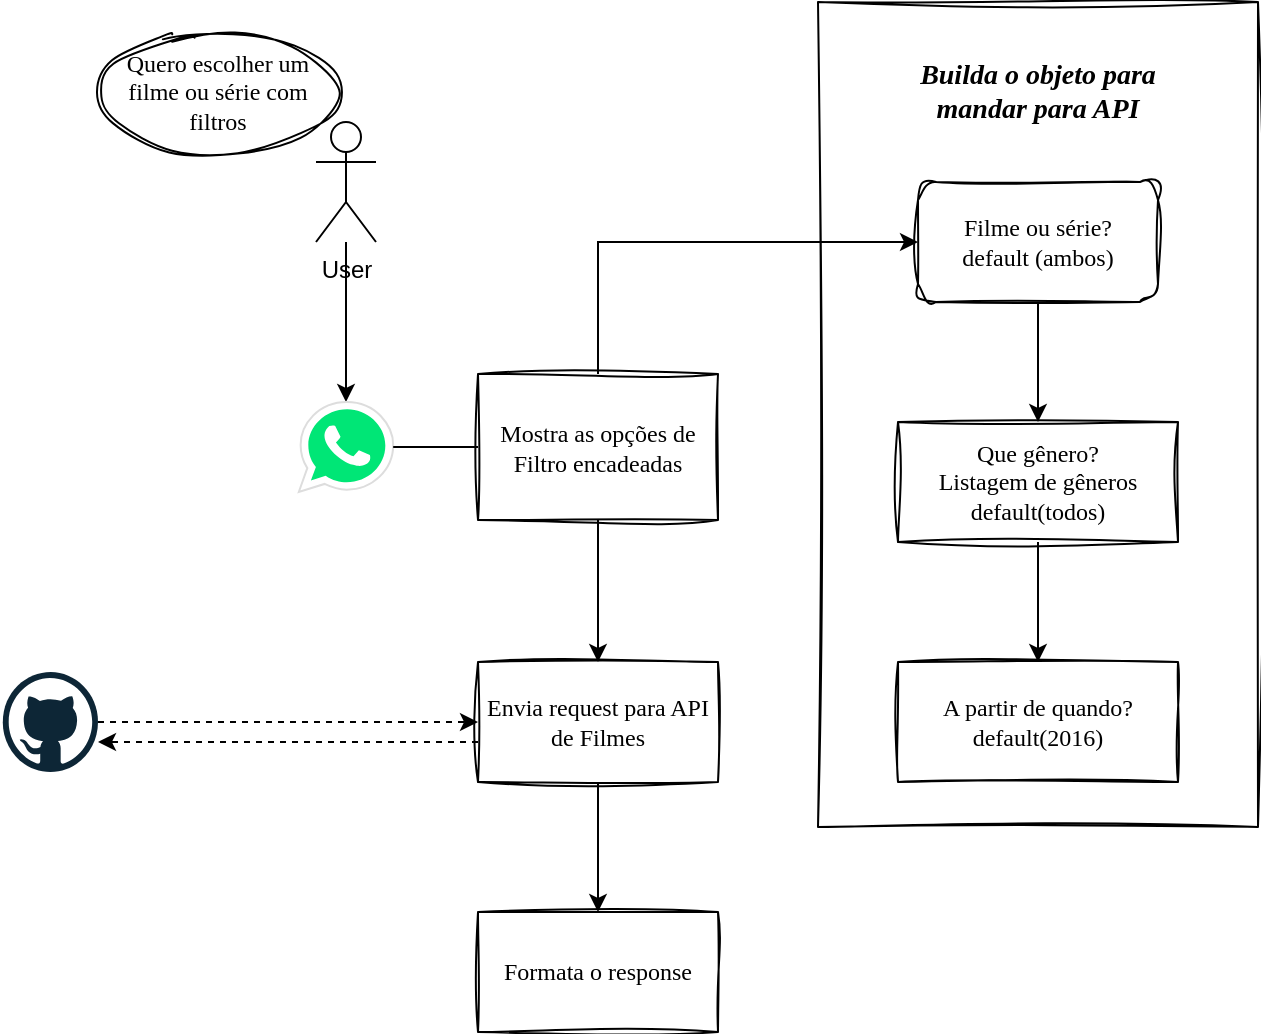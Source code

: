 <mxfile version="23.1.3" type="github">
  <diagram name="Page-1" id="z3uIDyGecTTQ6y1Qb607">
    <mxGraphModel dx="2049" dy="1131" grid="1" gridSize="10" guides="1" tooltips="1" connect="1" arrows="1" fold="1" page="1" pageScale="1" pageWidth="827" pageHeight="1169" math="0" shadow="0">
      <root>
        <mxCell id="0" />
        <mxCell id="1" parent="0" />
        <mxCell id="cnTBpwzU_P2CvcH9niUu-26" value="" style="rounded=0;whiteSpace=wrap;html=1;imageAspect=1;sketch=1;curveFitting=1;jiggle=2;" vertex="1" parent="1">
          <mxGeometry x="650" y="70" width="220" height="412.5" as="geometry" />
        </mxCell>
        <mxCell id="cnTBpwzU_P2CvcH9niUu-9" style="edgeStyle=orthogonalEdgeStyle;rounded=0;orthogonalLoop=1;jettySize=auto;html=1;" edge="1" parent="1" source="cnTBpwzU_P2CvcH9niUu-4" target="cnTBpwzU_P2CvcH9niUu-5">
          <mxGeometry relative="1" as="geometry" />
        </mxCell>
        <mxCell id="cnTBpwzU_P2CvcH9niUu-4" value="&lt;div&gt;User&lt;/div&gt;" style="shape=umlActor;verticalLabelPosition=bottom;verticalAlign=top;html=1;" vertex="1" parent="1">
          <mxGeometry x="399" y="130" width="30" height="60" as="geometry" />
        </mxCell>
        <mxCell id="cnTBpwzU_P2CvcH9niUu-5" value="" style="dashed=0;outlineConnect=0;html=1;align=center;labelPosition=center;verticalLabelPosition=bottom;verticalAlign=top;shape=mxgraph.weblogos.whatsapp;fillColor=#00E676;strokeColor=#dddddd" vertex="1" parent="1">
          <mxGeometry x="390.4" y="270" width="47.2" height="45" as="geometry" />
        </mxCell>
        <mxCell id="cnTBpwzU_P2CvcH9niUu-6" value="Quero escolher um filme ou série com filtros" style="ellipse;whiteSpace=wrap;html=1;fontFamily=Indie Flower;fontSource=https%3A%2F%2Ffonts.googleapis.com%2Fcss%3Ffamily%3DIndie%2BFlower;sketch=1;curveFitting=1;jiggle=2;" vertex="1" parent="1">
          <mxGeometry x="290" y="85" width="120" height="60" as="geometry" />
        </mxCell>
        <mxCell id="cnTBpwzU_P2CvcH9niUu-12" style="edgeStyle=orthogonalEdgeStyle;rounded=0;orthogonalLoop=1;jettySize=auto;html=1;entryX=0;entryY=0.5;entryDx=0;entryDy=0;" edge="1" parent="1" source="cnTBpwzU_P2CvcH9niUu-10" target="cnTBpwzU_P2CvcH9niUu-11">
          <mxGeometry relative="1" as="geometry">
            <Array as="points">
              <mxPoint x="540" y="190" />
            </Array>
          </mxGeometry>
        </mxCell>
        <mxCell id="cnTBpwzU_P2CvcH9niUu-29" style="edgeStyle=orthogonalEdgeStyle;rounded=0;orthogonalLoop=1;jettySize=auto;html=1;entryX=0.5;entryY=0;entryDx=0;entryDy=0;fontFamily=Indie Flower;fontSource=https%3A%2F%2Ffonts.googleapis.com%2Fcss%3Ffamily%3DIndie%2BFlower;fontSize=12;fontColor=default;" edge="1" parent="1" source="cnTBpwzU_P2CvcH9niUu-10" target="cnTBpwzU_P2CvcH9niUu-28">
          <mxGeometry relative="1" as="geometry" />
        </mxCell>
        <mxCell id="cnTBpwzU_P2CvcH9niUu-36" style="edgeStyle=orthogonalEdgeStyle;rounded=0;orthogonalLoop=1;jettySize=auto;html=1;exitX=0;exitY=0.5;exitDx=0;exitDy=0;fontFamily=Indie Flower;fontSource=https%3A%2F%2Ffonts.googleapis.com%2Fcss%3Ffamily%3DIndie%2BFlower;fontSize=12;fontColor=default;endArrow=none;endFill=0;" edge="1" parent="1" source="cnTBpwzU_P2CvcH9niUu-10" target="cnTBpwzU_P2CvcH9niUu-5">
          <mxGeometry relative="1" as="geometry" />
        </mxCell>
        <mxCell id="cnTBpwzU_P2CvcH9niUu-10" value="Mostra as opções de Filtro encadeadas" style="rounded=0;whiteSpace=wrap;html=1;sketch=1;curveFitting=1;jiggle=2;fillColor=none;fontFamily=Indie Flower;fontSource=https%3A%2F%2Ffonts.googleapis.com%2Fcss%3Ffamily%3DIndie%2BFlower;" vertex="1" parent="1">
          <mxGeometry x="480" y="256" width="120" height="73" as="geometry" />
        </mxCell>
        <mxCell id="cnTBpwzU_P2CvcH9niUu-14" style="edgeStyle=orthogonalEdgeStyle;rounded=0;orthogonalLoop=1;jettySize=auto;html=1;" edge="1" parent="1" source="cnTBpwzU_P2CvcH9niUu-11" target="cnTBpwzU_P2CvcH9niUu-13">
          <mxGeometry relative="1" as="geometry" />
        </mxCell>
        <mxCell id="cnTBpwzU_P2CvcH9niUu-11" value="&lt;div&gt;Filme ou série?&lt;/div&gt;&lt;div&gt;default (ambos)&lt;br&gt;&lt;/div&gt;" style="rounded=1;whiteSpace=wrap;html=1;glass=0;sketch=1;curveFitting=1;jiggle=2;fillColor=none;fontFamily=Indie Flower;fontSource=https%3A%2F%2Ffonts.googleapis.com%2Fcss%3Ffamily%3DIndie%2BFlower;" vertex="1" parent="1">
          <mxGeometry x="700" y="160" width="120" height="60" as="geometry" />
        </mxCell>
        <mxCell id="cnTBpwzU_P2CvcH9niUu-18" style="edgeStyle=orthogonalEdgeStyle;rounded=0;orthogonalLoop=1;jettySize=auto;html=1;" edge="1" parent="1" source="cnTBpwzU_P2CvcH9niUu-13" target="cnTBpwzU_P2CvcH9niUu-16">
          <mxGeometry relative="1" as="geometry" />
        </mxCell>
        <mxCell id="cnTBpwzU_P2CvcH9niUu-13" value="&lt;div&gt;Que gênero?&lt;/div&gt;&lt;div&gt;Listagem de gêneros&lt;/div&gt;&lt;div&gt;default(todos)&lt;br&gt;&lt;/div&gt;" style="rounded=0;whiteSpace=wrap;html=1;sketch=1;curveFitting=1;jiggle=2;fillColor=none;fontFamily=Indie Flower;fontSource=https%3A%2F%2Ffonts.googleapis.com%2Fcss%3Ffamily%3DIndie%2BFlower;" vertex="1" parent="1">
          <mxGeometry x="690" y="280" width="140" height="60" as="geometry" />
        </mxCell>
        <mxCell id="cnTBpwzU_P2CvcH9niUu-16" value="&lt;div&gt;A partir de quando?&lt;/div&gt;&lt;div&gt;default(2016)&lt;br&gt;&lt;/div&gt;" style="rounded=0;whiteSpace=wrap;html=1;sketch=1;curveFitting=1;jiggle=2;fillColor=none;fontFamily=Indie Flower;fontSource=https%3A%2F%2Ffonts.googleapis.com%2Fcss%3Ffamily%3DIndie%2BFlower;" vertex="1" parent="1">
          <mxGeometry x="690" y="400" width="140" height="60" as="geometry" />
        </mxCell>
        <mxCell id="cnTBpwzU_P2CvcH9niUu-25" value="Builda o objeto para mandar para API" style="text;html=1;align=center;verticalAlign=middle;whiteSpace=wrap;rounded=0;glass=0;shadow=0;fillColor=none;fontFamily=Indie Flower;fontSource=https%3A%2F%2Ffonts.googleapis.com%2Fcss%3Ffamily%3DIndie%2BFlower;fontSize=14;fontStyle=3" vertex="1" parent="1">
          <mxGeometry x="700" y="100" width="120" height="30" as="geometry" />
        </mxCell>
        <mxCell id="cnTBpwzU_P2CvcH9niUu-33" style="edgeStyle=orthogonalEdgeStyle;rounded=0;orthogonalLoop=1;jettySize=auto;html=1;fontFamily=Indie Flower;fontSource=https%3A%2F%2Ffonts.googleapis.com%2Fcss%3Ffamily%3DIndie%2BFlower;fontSize=12;fontColor=default;dashed=1;" edge="1" parent="1" source="cnTBpwzU_P2CvcH9niUu-28" target="cnTBpwzU_P2CvcH9niUu-31">
          <mxGeometry relative="1" as="geometry">
            <Array as="points">
              <mxPoint x="380" y="440" />
              <mxPoint x="380" y="440" />
            </Array>
          </mxGeometry>
        </mxCell>
        <mxCell id="cnTBpwzU_P2CvcH9niUu-38" style="edgeStyle=orthogonalEdgeStyle;rounded=0;orthogonalLoop=1;jettySize=auto;html=1;entryX=0.5;entryY=0;entryDx=0;entryDy=0;fontFamily=Indie Flower;fontSource=https%3A%2F%2Ffonts.googleapis.com%2Fcss%3Ffamily%3DIndie%2BFlower;fontSize=12;fontColor=default;" edge="1" parent="1" source="cnTBpwzU_P2CvcH9niUu-28" target="cnTBpwzU_P2CvcH9niUu-37">
          <mxGeometry relative="1" as="geometry" />
        </mxCell>
        <mxCell id="cnTBpwzU_P2CvcH9niUu-28" value="Envia request para API de Filmes" style="rounded=0;whiteSpace=wrap;html=1;sketch=1;jiggle=2;curveFitting=1;strokeColor=default;align=center;verticalAlign=middle;fontFamily=Indie Flower;fontSource=https%3A%2F%2Ffonts.googleapis.com%2Fcss%3Ffamily%3DIndie%2BFlower;fontSize=12;fontColor=default;fillColor=none;" vertex="1" parent="1">
          <mxGeometry x="480" y="400" width="120" height="60" as="geometry" />
        </mxCell>
        <mxCell id="cnTBpwzU_P2CvcH9niUu-34" style="edgeStyle=orthogonalEdgeStyle;rounded=0;orthogonalLoop=1;jettySize=auto;html=1;entryX=0;entryY=0.5;entryDx=0;entryDy=0;fontFamily=Indie Flower;fontSource=https%3A%2F%2Ffonts.googleapis.com%2Fcss%3Ffamily%3DIndie%2BFlower;fontSize=12;fontColor=default;curved=0;dashed=1;" edge="1" parent="1" source="cnTBpwzU_P2CvcH9niUu-31" target="cnTBpwzU_P2CvcH9niUu-28">
          <mxGeometry relative="1" as="geometry">
            <Array as="points">
              <mxPoint x="360" y="430" />
              <mxPoint x="360" y="430" />
            </Array>
          </mxGeometry>
        </mxCell>
        <mxCell id="cnTBpwzU_P2CvcH9niUu-31" value="" style="dashed=0;outlineConnect=0;html=1;align=center;labelPosition=center;verticalLabelPosition=bottom;verticalAlign=top;shape=mxgraph.weblogos.github;rounded=0;strokeColor=default;fontFamily=Indie Flower;fontSource=https%3A%2F%2Ffonts.googleapis.com%2Fcss%3Ffamily%3DIndie%2BFlower;fontSize=12;fontColor=default;fillColor=none;" vertex="1" parent="1">
          <mxGeometry x="242.4" y="405" width="47.6" height="50" as="geometry" />
        </mxCell>
        <mxCell id="cnTBpwzU_P2CvcH9niUu-37" value="Formata o response" style="rounded=0;whiteSpace=wrap;html=1;sketch=1;jiggle=2;curveFitting=1;strokeColor=default;align=center;verticalAlign=middle;fontFamily=Indie Flower;fontSource=https%3A%2F%2Ffonts.googleapis.com%2Fcss%3Ffamily%3DIndie%2BFlower;fontSize=12;fontColor=default;fillColor=none;" vertex="1" parent="1">
          <mxGeometry x="480" y="525" width="120" height="60" as="geometry" />
        </mxCell>
      </root>
    </mxGraphModel>
  </diagram>
</mxfile>
